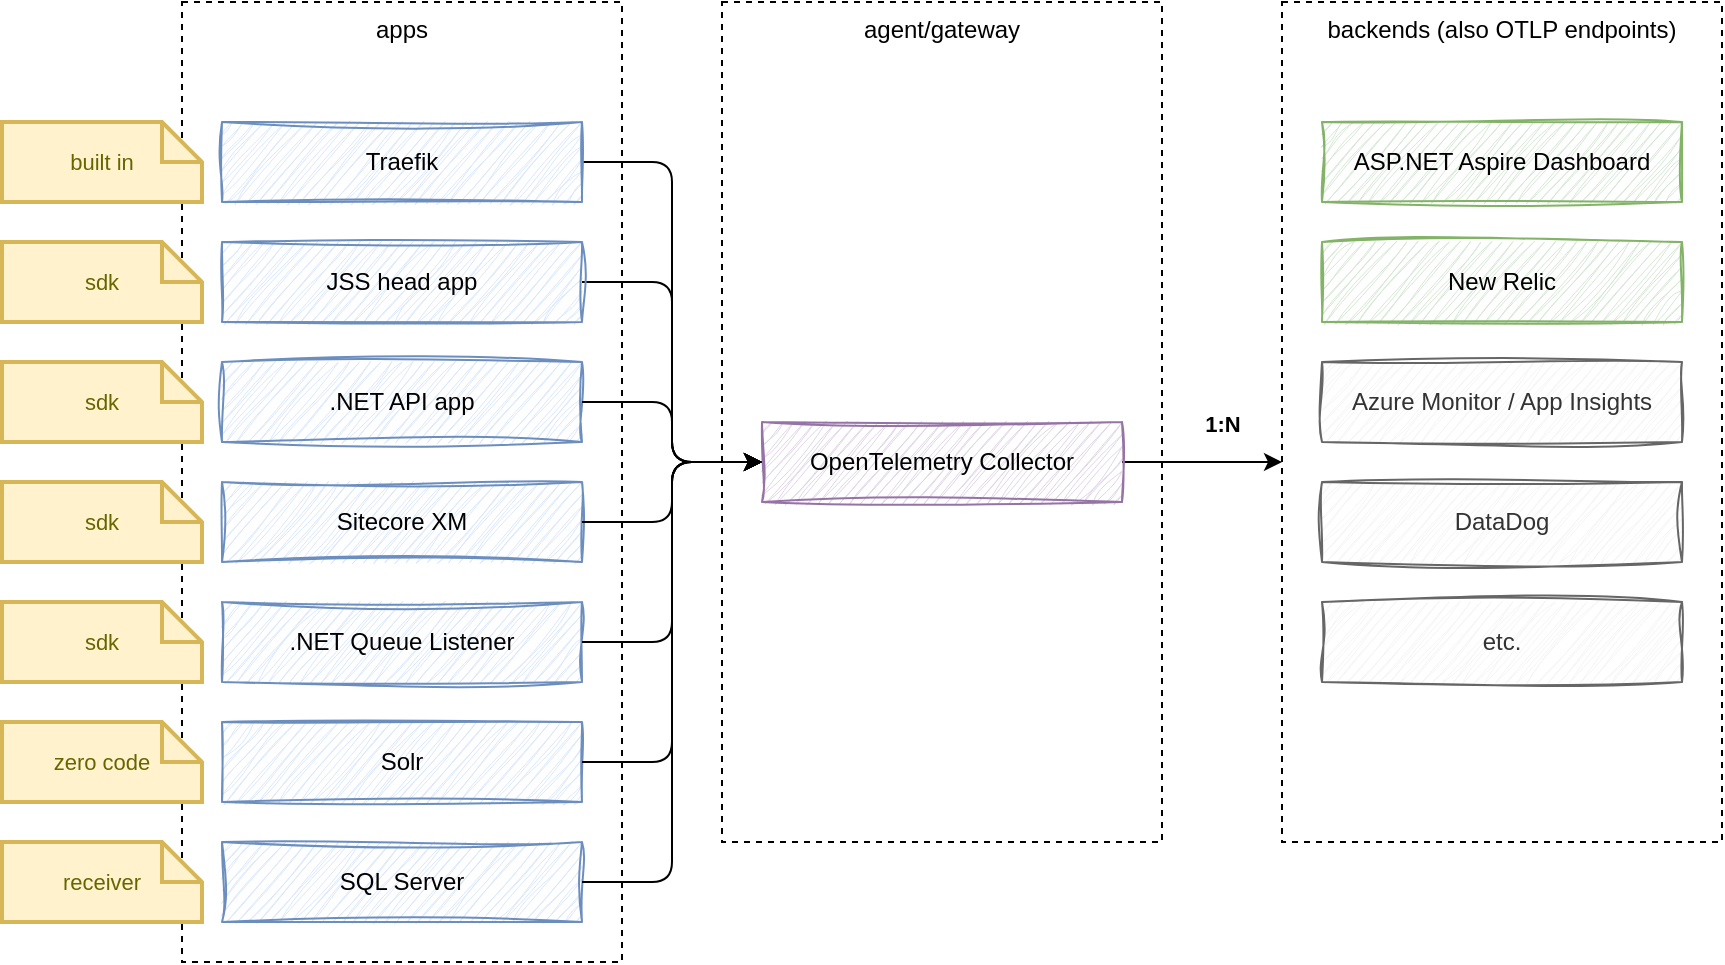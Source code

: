 <mxfile>
    <diagram name="overview with notation" id="F7NwDnYEC4lKax2Vu8Ca">
        <mxGraphModel dx="934" dy="651" grid="0" gridSize="10" guides="1" tooltips="1" connect="1" arrows="1" fold="1" page="0" pageScale="1" pageWidth="1169" pageHeight="827" math="0" shadow="0">
            <root>
                <mxCell id="EpMN2P-x72N5gJWF93jb-0"/>
                <mxCell id="EpMN2P-x72N5gJWF93jb-1" style="locked=1;" parent="EpMN2P-x72N5gJWF93jb-0"/>
                <mxCell id="EpMN2P-x72N5gJWF93jb-2" value="apps" style="rounded=0;whiteSpace=wrap;html=1;fillColor=none;dashed=1;verticalAlign=top;" vertex="1" parent="EpMN2P-x72N5gJWF93jb-1">
                    <mxGeometry x="140" y="20" width="220" height="480" as="geometry"/>
                </mxCell>
                <mxCell id="EpMN2P-x72N5gJWF93jb-3" value="backends (also OTLP endpoints)" style="rounded=0;whiteSpace=wrap;html=1;fillColor=none;dashed=1;verticalAlign=top;" vertex="1" parent="EpMN2P-x72N5gJWF93jb-1">
                    <mxGeometry x="690" y="20" width="220" height="420" as="geometry"/>
                </mxCell>
                <mxCell id="EpMN2P-x72N5gJWF93jb-4" value="agent/gateway" style="rounded=0;whiteSpace=wrap;html=1;fillColor=none;dashed=1;verticalAlign=top;" vertex="1" parent="EpMN2P-x72N5gJWF93jb-1">
                    <mxGeometry x="410" y="20" width="220" height="420" as="geometry"/>
                </mxCell>
                <mxCell id="EpMN2P-x72N5gJWF93jb-5" value="" style="edgeStyle=orthogonalEdgeStyle;html=1;entryX=0;entryY=0.5;entryDx=0;entryDy=0;exitX=1;exitY=0.5;exitDx=0;exitDy=0;" edge="1" parent="EpMN2P-x72N5gJWF93jb-1" source="EpMN2P-x72N5gJWF93jb-10" target="EpMN2P-x72N5gJWF93jb-9">
                    <mxGeometry relative="1" as="geometry">
                        <mxPoint x="350" y="110" as="sourcePoint"/>
                        <mxPoint x="440" y="270" as="targetPoint"/>
                    </mxGeometry>
                </mxCell>
                <mxCell id="EpMN2P-x72N5gJWF93jb-6" value="Untitled Layer" parent="EpMN2P-x72N5gJWF93jb-0"/>
                <mxCell id="EpMN2P-x72N5gJWF93jb-7" style="edgeStyle=orthogonalEdgeStyle;html=1;exitX=1;exitY=0.5;exitDx=0;exitDy=0;" edge="1" parent="EpMN2P-x72N5gJWF93jb-6" source="EpMN2P-x72N5gJWF93jb-9">
                    <mxGeometry relative="1" as="geometry">
                        <mxPoint x="690" y="250" as="targetPoint"/>
                    </mxGeometry>
                </mxCell>
                <mxCell id="EpMN2P-x72N5gJWF93jb-8" value="1:N" style="edgeLabel;html=1;align=center;verticalAlign=middle;resizable=0;points=[];fontStyle=1" vertex="1" connectable="0" parent="EpMN2P-x72N5gJWF93jb-7">
                    <mxGeometry x="0.011" y="-1" relative="1" as="geometry">
                        <mxPoint x="10" y="-21" as="offset"/>
                    </mxGeometry>
                </mxCell>
                <mxCell id="EpMN2P-x72N5gJWF93jb-9" value="OpenTelemetry Collector" style="rounded=0;whiteSpace=wrap;html=1;sketch=1;curveFitting=1;jiggle=2;fillColor=#e1d5e7;strokeColor=#9673a6;" vertex="1" parent="EpMN2P-x72N5gJWF93jb-6">
                    <mxGeometry x="430" y="230" width="180" height="40" as="geometry"/>
                </mxCell>
                <mxCell id="EpMN2P-x72N5gJWF93jb-10" value="JSS head app" style="rounded=0;whiteSpace=wrap;html=1;sketch=1;curveFitting=1;jiggle=2;fillColor=#dae8fc;strokeColor=#6c8ebf;" vertex="1" parent="EpMN2P-x72N5gJWF93jb-6">
                    <mxGeometry x="160" y="140" width="180" height="40" as="geometry"/>
                </mxCell>
                <mxCell id="EpMN2P-x72N5gJWF93jb-11" value=".NET API app" style="rounded=0;whiteSpace=wrap;html=1;sketch=1;curveFitting=1;jiggle=2;fillColor=#dae8fc;strokeColor=#6c8ebf;" vertex="1" parent="EpMN2P-x72N5gJWF93jb-6">
                    <mxGeometry x="160" y="200" width="180" height="40" as="geometry"/>
                </mxCell>
                <mxCell id="EpMN2P-x72N5gJWF93jb-12" value="Sitecore XM" style="rounded=0;whiteSpace=wrap;html=1;sketch=1;curveFitting=1;jiggle=2;fillColor=#dae8fc;strokeColor=#6c8ebf;" vertex="1" parent="EpMN2P-x72N5gJWF93jb-6">
                    <mxGeometry x="160" y="260" width="180" height="40" as="geometry"/>
                </mxCell>
                <mxCell id="EpMN2P-x72N5gJWF93jb-13" value="Solr" style="rounded=0;whiteSpace=wrap;html=1;sketch=1;curveFitting=1;jiggle=2;fillColor=#dae8fc;strokeColor=#6c8ebf;" vertex="1" parent="EpMN2P-x72N5gJWF93jb-6">
                    <mxGeometry x="160" y="380" width="180" height="40" as="geometry"/>
                </mxCell>
                <mxCell id="EpMN2P-x72N5gJWF93jb-14" value="" style="edgeStyle=orthogonalEdgeStyle;html=1;entryX=0;entryY=0.5;entryDx=0;entryDy=0;exitX=1;exitY=0.5;exitDx=0;exitDy=0;" edge="1" parent="EpMN2P-x72N5gJWF93jb-6" source="EpMN2P-x72N5gJWF93jb-15" target="EpMN2P-x72N5gJWF93jb-9">
                    <mxGeometry relative="1" as="geometry"/>
                </mxCell>
                <mxCell id="EpMN2P-x72N5gJWF93jb-15" value="Traefik" style="rounded=0;whiteSpace=wrap;html=1;sketch=1;curveFitting=1;jiggle=2;fillColor=#dae8fc;strokeColor=#6c8ebf;" vertex="1" parent="EpMN2P-x72N5gJWF93jb-6">
                    <mxGeometry x="160" y="80" width="180" height="40" as="geometry"/>
                </mxCell>
                <mxCell id="EpMN2P-x72N5gJWF93jb-16" value="ASP.NET Aspire Dashboard" style="rounded=0;whiteSpace=wrap;html=1;sketch=1;curveFitting=1;jiggle=2;fillColor=#d5e8d4;strokeColor=#82b366;" vertex="1" parent="EpMN2P-x72N5gJWF93jb-6">
                    <mxGeometry x="710" y="80" width="180" height="40" as="geometry"/>
                </mxCell>
                <mxCell id="EpMN2P-x72N5gJWF93jb-17" value="Azure Monitor / App Insights" style="rounded=0;whiteSpace=wrap;html=1;sketch=1;curveFitting=1;jiggle=2;fillColor=#f5f5f5;fontColor=#333333;strokeColor=#666666;" vertex="1" parent="EpMN2P-x72N5gJWF93jb-6">
                    <mxGeometry x="710" y="200" width="180" height="40" as="geometry"/>
                </mxCell>
                <mxCell id="EpMN2P-x72N5gJWF93jb-18" value="New Relic" style="rounded=0;whiteSpace=wrap;html=1;sketch=1;curveFitting=1;jiggle=2;fillColor=#d5e8d4;strokeColor=#82b366;" vertex="1" parent="EpMN2P-x72N5gJWF93jb-6">
                    <mxGeometry x="710" y="140" width="180" height="40" as="geometry"/>
                </mxCell>
                <mxCell id="EpMN2P-x72N5gJWF93jb-19" value="DataDog" style="rounded=0;whiteSpace=wrap;html=1;sketch=1;curveFitting=1;jiggle=2;fillColor=#f5f5f5;fontColor=#333333;strokeColor=#666666;" vertex="1" parent="EpMN2P-x72N5gJWF93jb-6">
                    <mxGeometry x="710" y="260" width="180" height="40" as="geometry"/>
                </mxCell>
                <mxCell id="EpMN2P-x72N5gJWF93jb-20" value="etc." style="rounded=0;whiteSpace=wrap;html=1;sketch=1;curveFitting=1;jiggle=2;fillColor=#f5f5f5;fontColor=#333333;strokeColor=#666666;" vertex="1" parent="EpMN2P-x72N5gJWF93jb-6">
                    <mxGeometry x="710" y="320" width="180" height="40" as="geometry"/>
                </mxCell>
                <mxCell id="EpMN2P-x72N5gJWF93jb-21" value="SQL Server" style="rounded=0;whiteSpace=wrap;html=1;sketch=1;curveFitting=1;jiggle=2;fillColor=#dae8fc;strokeColor=#6c8ebf;" vertex="1" parent="EpMN2P-x72N5gJWF93jb-6">
                    <mxGeometry x="160" y="440" width="180" height="40" as="geometry"/>
                </mxCell>
                <mxCell id="EpMN2P-x72N5gJWF93jb-22" value="" style="edgeStyle=orthogonalEdgeStyle;html=1;entryX=0;entryY=0.5;entryDx=0;entryDy=0;exitX=1;exitY=0.5;exitDx=0;exitDy=0;" edge="1" parent="EpMN2P-x72N5gJWF93jb-6" source="EpMN2P-x72N5gJWF93jb-11" target="EpMN2P-x72N5gJWF93jb-9">
                    <mxGeometry relative="1" as="geometry">
                        <mxPoint x="350" y="190" as="sourcePoint"/>
                        <mxPoint x="440" y="270" as="targetPoint"/>
                    </mxGeometry>
                </mxCell>
                <mxCell id="EpMN2P-x72N5gJWF93jb-23" value="" style="edgeStyle=orthogonalEdgeStyle;html=1;entryX=0;entryY=0.5;entryDx=0;entryDy=0;exitX=1;exitY=0.5;exitDx=0;exitDy=0;" edge="1" parent="EpMN2P-x72N5gJWF93jb-6" source="EpMN2P-x72N5gJWF93jb-12" target="EpMN2P-x72N5gJWF93jb-9">
                    <mxGeometry relative="1" as="geometry">
                        <mxPoint x="350" y="270" as="sourcePoint"/>
                        <mxPoint x="440" y="270" as="targetPoint"/>
                    </mxGeometry>
                </mxCell>
                <mxCell id="EpMN2P-x72N5gJWF93jb-24" value="" style="edgeStyle=orthogonalEdgeStyle;html=1;entryX=0;entryY=0.5;entryDx=0;entryDy=0;exitX=1;exitY=0.5;exitDx=0;exitDy=0;" edge="1" parent="EpMN2P-x72N5gJWF93jb-6" source="EpMN2P-x72N5gJWF93jb-13" target="EpMN2P-x72N5gJWF93jb-9">
                    <mxGeometry relative="1" as="geometry">
                        <mxPoint x="350" y="350" as="sourcePoint"/>
                        <mxPoint x="440" y="270" as="targetPoint"/>
                    </mxGeometry>
                </mxCell>
                <mxCell id="EpMN2P-x72N5gJWF93jb-25" value="" style="edgeStyle=orthogonalEdgeStyle;html=1;entryX=0;entryY=0.5;entryDx=0;entryDy=0;exitX=1;exitY=0.5;exitDx=0;exitDy=0;" edge="1" parent="EpMN2P-x72N5gJWF93jb-6" source="EpMN2P-x72N5gJWF93jb-21" target="EpMN2P-x72N5gJWF93jb-9">
                    <mxGeometry relative="1" as="geometry">
                        <mxPoint x="350" y="430" as="sourcePoint"/>
                        <mxPoint x="440" y="270" as="targetPoint"/>
                    </mxGeometry>
                </mxCell>
                <mxCell id="LApUMkzuGLogB-lvI_cc-0" value="built in" style="shape=note;strokeWidth=2;fontSize=11;size=20;whiteSpace=wrap;html=1;fillColor=#fff2cc;strokeColor=#d6b656;fontColor=#666600;" vertex="1" parent="EpMN2P-x72N5gJWF93jb-6">
                    <mxGeometry x="50" y="80" width="100" height="40" as="geometry"/>
                </mxCell>
                <mxCell id="LApUMkzuGLogB-lvI_cc-1" value="sdk" style="shape=note;strokeWidth=2;fontSize=11;size=20;whiteSpace=wrap;html=1;fillColor=#fff2cc;strokeColor=#d6b656;fontColor=#666600;" vertex="1" parent="EpMN2P-x72N5gJWF93jb-6">
                    <mxGeometry x="50" y="140" width="100" height="40" as="geometry"/>
                </mxCell>
                <mxCell id="LApUMkzuGLogB-lvI_cc-2" value="sdk" style="shape=note;strokeWidth=2;fontSize=11;size=20;whiteSpace=wrap;html=1;fillColor=#fff2cc;strokeColor=#d6b656;fontColor=#666600;" vertex="1" parent="EpMN2P-x72N5gJWF93jb-6">
                    <mxGeometry x="50" y="200" width="100" height="40" as="geometry"/>
                </mxCell>
                <mxCell id="LApUMkzuGLogB-lvI_cc-3" value="sdk" style="shape=note;strokeWidth=2;fontSize=11;size=20;whiteSpace=wrap;html=1;fillColor=#fff2cc;strokeColor=#d6b656;fontColor=#666600;" vertex="1" parent="EpMN2P-x72N5gJWF93jb-6">
                    <mxGeometry x="50" y="260" width="100" height="40" as="geometry"/>
                </mxCell>
                <mxCell id="LApUMkzuGLogB-lvI_cc-4" value="zero code" style="shape=note;strokeWidth=2;fontSize=11;size=20;whiteSpace=wrap;html=1;fillColor=#fff2cc;strokeColor=#d6b656;fontColor=#666600;" vertex="1" parent="EpMN2P-x72N5gJWF93jb-6">
                    <mxGeometry x="50" y="380" width="100" height="40" as="geometry"/>
                </mxCell>
                <mxCell id="LApUMkzuGLogB-lvI_cc-5" value="receiver" style="shape=note;strokeWidth=2;fontSize=11;size=20;whiteSpace=wrap;html=1;fillColor=#fff2cc;strokeColor=#d6b656;fontColor=#666600;" vertex="1" parent="EpMN2P-x72N5gJWF93jb-6">
                    <mxGeometry x="50" y="440" width="100" height="40" as="geometry"/>
                </mxCell>
                <mxCell id="nvVVMO6btQjcnJim7inU-1" value=".NET Queue Listener" style="rounded=0;whiteSpace=wrap;html=1;sketch=1;curveFitting=1;jiggle=2;fillColor=#dae8fc;strokeColor=#6c8ebf;" vertex="1" parent="EpMN2P-x72N5gJWF93jb-6">
                    <mxGeometry x="160" y="320" width="180" height="40" as="geometry"/>
                </mxCell>
                <mxCell id="nvVVMO6btQjcnJim7inU-2" value="sdk" style="shape=note;strokeWidth=2;fontSize=11;size=20;whiteSpace=wrap;html=1;fillColor=#fff2cc;strokeColor=#d6b656;fontColor=#666600;" vertex="1" parent="EpMN2P-x72N5gJWF93jb-6">
                    <mxGeometry x="50" y="320" width="100" height="40" as="geometry"/>
                </mxCell>
                <mxCell id="nvVVMO6btQjcnJim7inU-3" value="" style="edgeStyle=orthogonalEdgeStyle;html=1;entryX=0;entryY=0.5;entryDx=0;entryDy=0;exitX=1;exitY=0.5;exitDx=0;exitDy=0;" edge="1" parent="EpMN2P-x72N5gJWF93jb-6" source="nvVVMO6btQjcnJim7inU-1" target="EpMN2P-x72N5gJWF93jb-9">
                    <mxGeometry relative="1" as="geometry">
                        <mxPoint x="350" y="290" as="sourcePoint"/>
                        <mxPoint x="440" y="260" as="targetPoint"/>
                    </mxGeometry>
                </mxCell>
            </root>
        </mxGraphModel>
    </diagram>
</mxfile>